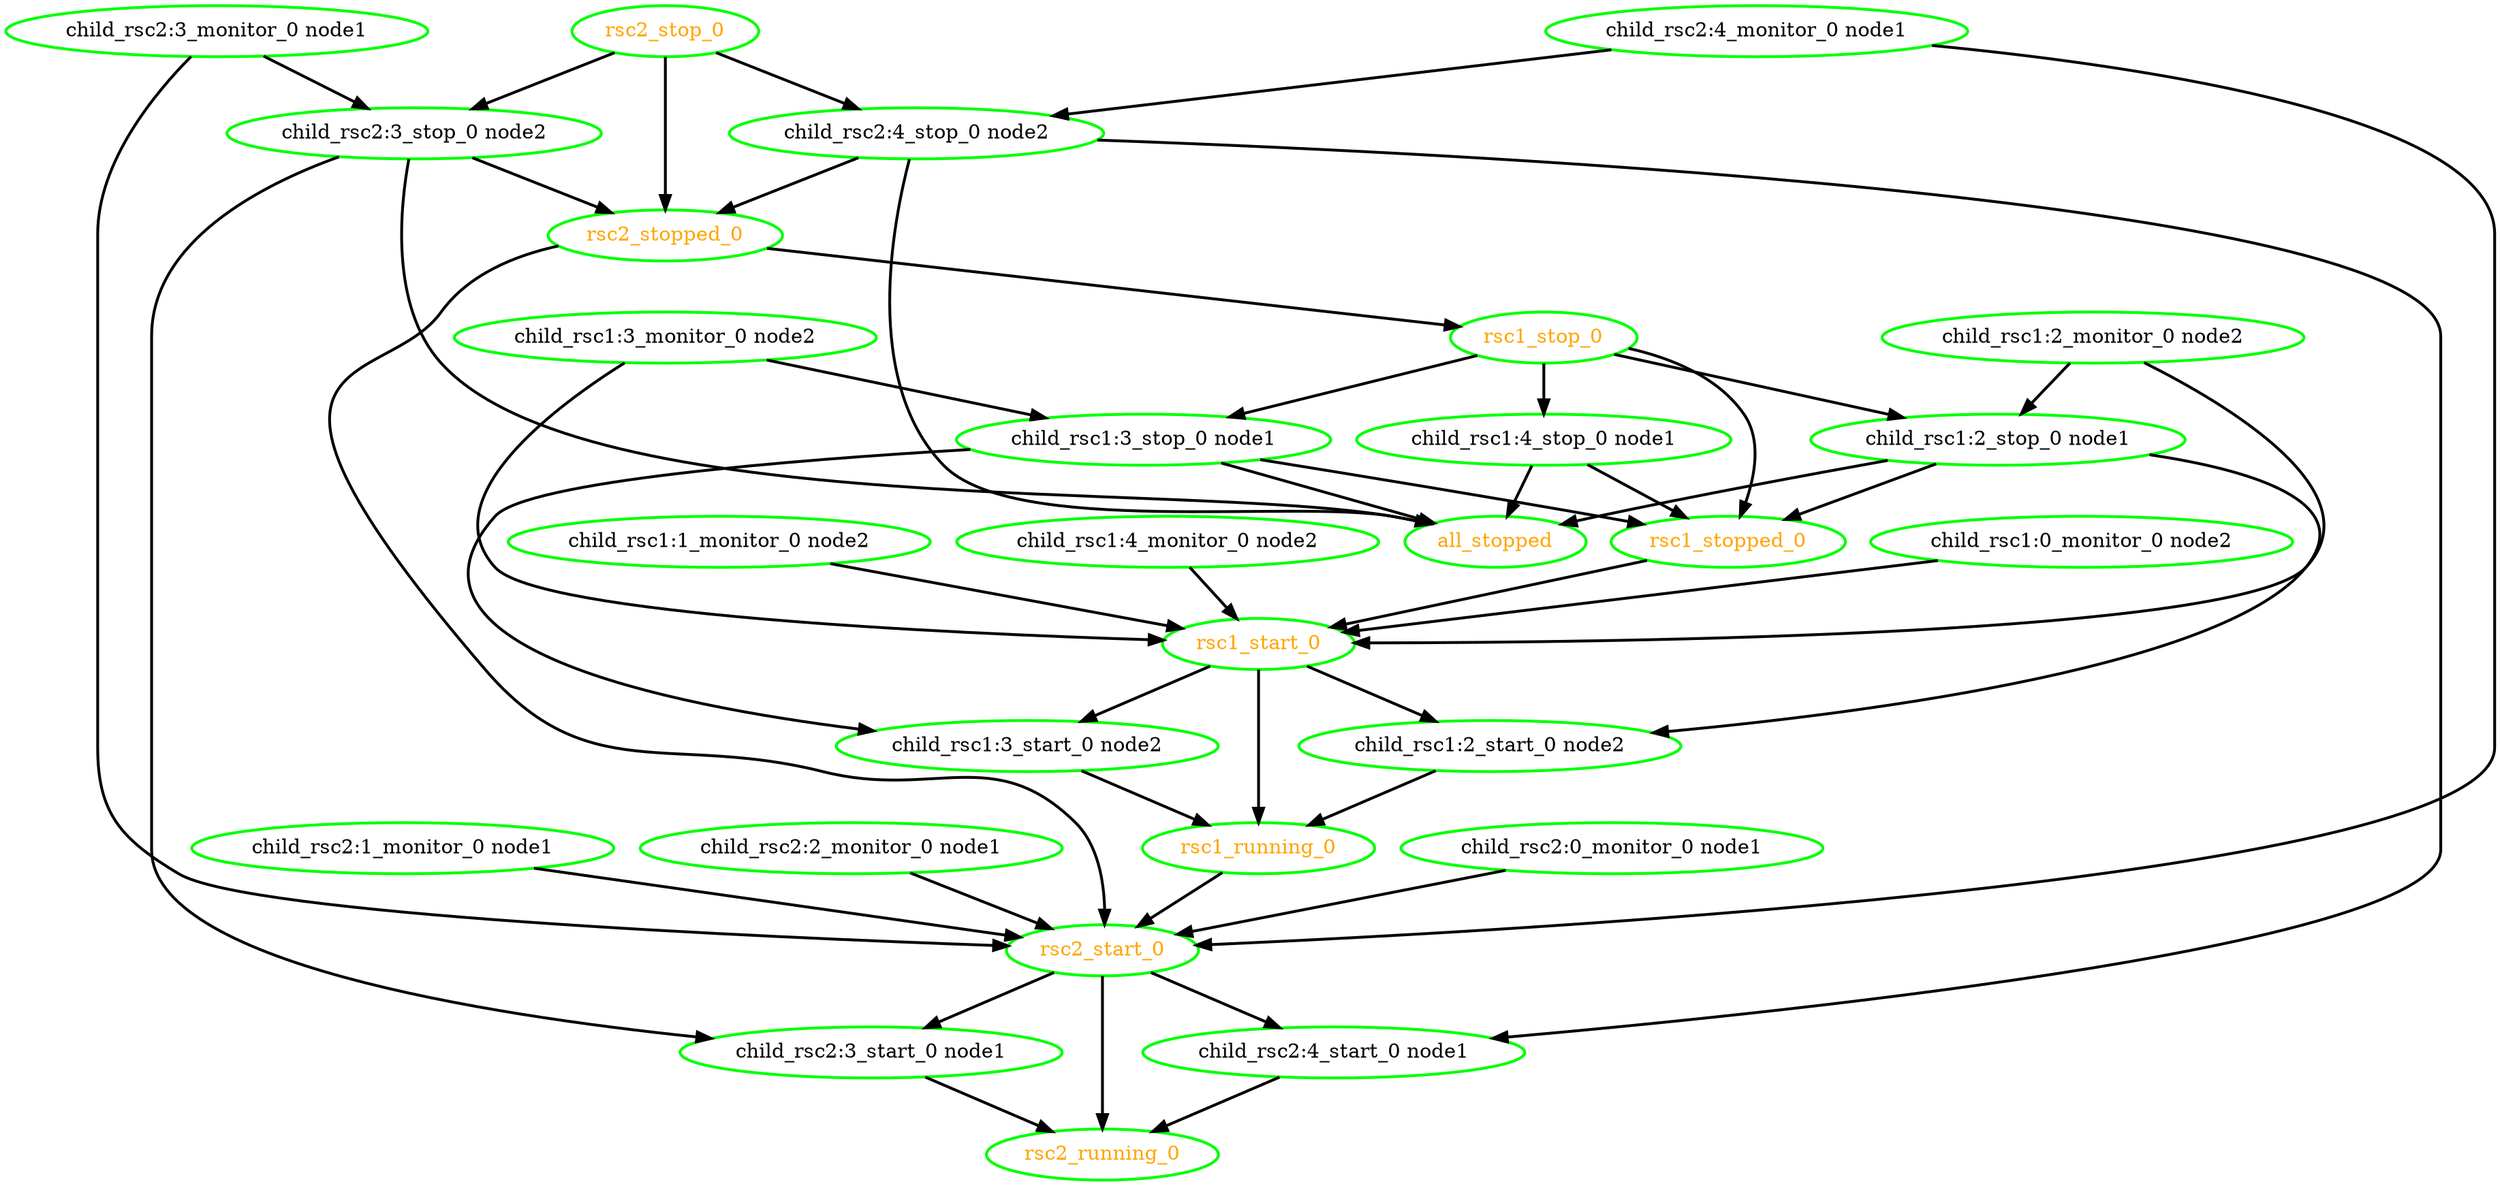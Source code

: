  digraph "g" {
"all_stopped" [ style=bold color="green" fontcolor="orange" ]
"child_rsc1:0_monitor_0 node2" -> "rsc1_start_0" [ style = bold]
"child_rsc1:0_monitor_0 node2" [ style=bold color="green" fontcolor="black" ]
"child_rsc1:1_monitor_0 node2" -> "rsc1_start_0" [ style = bold]
"child_rsc1:1_monitor_0 node2" [ style=bold color="green" fontcolor="black" ]
"child_rsc1:2_monitor_0 node2" -> "child_rsc1:2_stop_0 node1" [ style = bold]
"child_rsc1:2_monitor_0 node2" -> "rsc1_start_0" [ style = bold]
"child_rsc1:2_monitor_0 node2" [ style=bold color="green" fontcolor="black" ]
"child_rsc1:2_start_0 node2" -> "rsc1_running_0" [ style = bold]
"child_rsc1:2_start_0 node2" [ style=bold color="green" fontcolor="black" ]
"child_rsc1:2_stop_0 node1" -> "all_stopped" [ style = bold]
"child_rsc1:2_stop_0 node1" -> "child_rsc1:2_start_0 node2" [ style = bold]
"child_rsc1:2_stop_0 node1" -> "rsc1_stopped_0" [ style = bold]
"child_rsc1:2_stop_0 node1" [ style=bold color="green" fontcolor="black" ]
"child_rsc1:3_monitor_0 node2" -> "child_rsc1:3_stop_0 node1" [ style = bold]
"child_rsc1:3_monitor_0 node2" -> "rsc1_start_0" [ style = bold]
"child_rsc1:3_monitor_0 node2" [ style=bold color="green" fontcolor="black" ]
"child_rsc1:3_start_0 node2" -> "rsc1_running_0" [ style = bold]
"child_rsc1:3_start_0 node2" [ style=bold color="green" fontcolor="black" ]
"child_rsc1:3_stop_0 node1" -> "all_stopped" [ style = bold]
"child_rsc1:3_stop_0 node1" -> "child_rsc1:3_start_0 node2" [ style = bold]
"child_rsc1:3_stop_0 node1" -> "rsc1_stopped_0" [ style = bold]
"child_rsc1:3_stop_0 node1" [ style=bold color="green" fontcolor="black" ]
"child_rsc1:4_monitor_0 node2" -> "rsc1_start_0" [ style = bold]
"child_rsc1:4_monitor_0 node2" [ style=bold color="green" fontcolor="black" ]
"child_rsc1:4_stop_0 node1" -> "all_stopped" [ style = bold]
"child_rsc1:4_stop_0 node1" -> "rsc1_stopped_0" [ style = bold]
"child_rsc1:4_stop_0 node1" [ style=bold color="green" fontcolor="black" ]
"child_rsc2:0_monitor_0 node1" -> "rsc2_start_0" [ style = bold]
"child_rsc2:0_monitor_0 node1" [ style=bold color="green" fontcolor="black" ]
"child_rsc2:1_monitor_0 node1" -> "rsc2_start_0" [ style = bold]
"child_rsc2:1_monitor_0 node1" [ style=bold color="green" fontcolor="black" ]
"child_rsc2:2_monitor_0 node1" -> "rsc2_start_0" [ style = bold]
"child_rsc2:2_monitor_0 node1" [ style=bold color="green" fontcolor="black" ]
"child_rsc2:3_monitor_0 node1" -> "child_rsc2:3_stop_0 node2" [ style = bold]
"child_rsc2:3_monitor_0 node1" -> "rsc2_start_0" [ style = bold]
"child_rsc2:3_monitor_0 node1" [ style=bold color="green" fontcolor="black" ]
"child_rsc2:3_start_0 node1" -> "rsc2_running_0" [ style = bold]
"child_rsc2:3_start_0 node1" [ style=bold color="green" fontcolor="black" ]
"child_rsc2:3_stop_0 node2" -> "all_stopped" [ style = bold]
"child_rsc2:3_stop_0 node2" -> "child_rsc2:3_start_0 node1" [ style = bold]
"child_rsc2:3_stop_0 node2" -> "rsc2_stopped_0" [ style = bold]
"child_rsc2:3_stop_0 node2" [ style=bold color="green" fontcolor="black" ]
"child_rsc2:4_monitor_0 node1" -> "child_rsc2:4_stop_0 node2" [ style = bold]
"child_rsc2:4_monitor_0 node1" -> "rsc2_start_0" [ style = bold]
"child_rsc2:4_monitor_0 node1" [ style=bold color="green" fontcolor="black" ]
"child_rsc2:4_start_0 node1" -> "rsc2_running_0" [ style = bold]
"child_rsc2:4_start_0 node1" [ style=bold color="green" fontcolor="black" ]
"child_rsc2:4_stop_0 node2" -> "all_stopped" [ style = bold]
"child_rsc2:4_stop_0 node2" -> "child_rsc2:4_start_0 node1" [ style = bold]
"child_rsc2:4_stop_0 node2" -> "rsc2_stopped_0" [ style = bold]
"child_rsc2:4_stop_0 node2" [ style=bold color="green" fontcolor="black" ]
"rsc1_running_0" -> "rsc2_start_0" [ style = bold]
"rsc1_running_0" [ style=bold color="green" fontcolor="orange" ]
"rsc1_start_0" -> "child_rsc1:2_start_0 node2" [ style = bold]
"rsc1_start_0" -> "child_rsc1:3_start_0 node2" [ style = bold]
"rsc1_start_0" -> "rsc1_running_0" [ style = bold]
"rsc1_start_0" [ style=bold color="green" fontcolor="orange" ]
"rsc1_stop_0" -> "child_rsc1:2_stop_0 node1" [ style = bold]
"rsc1_stop_0" -> "child_rsc1:3_stop_0 node1" [ style = bold]
"rsc1_stop_0" -> "child_rsc1:4_stop_0 node1" [ style = bold]
"rsc1_stop_0" -> "rsc1_stopped_0" [ style = bold]
"rsc1_stop_0" [ style=bold color="green" fontcolor="orange" ]
"rsc1_stopped_0" -> "rsc1_start_0" [ style = bold]
"rsc1_stopped_0" [ style=bold color="green" fontcolor="orange" ]
"rsc2_running_0" [ style=bold color="green" fontcolor="orange" ]
"rsc2_start_0" -> "child_rsc2:3_start_0 node1" [ style = bold]
"rsc2_start_0" -> "child_rsc2:4_start_0 node1" [ style = bold]
"rsc2_start_0" -> "rsc2_running_0" [ style = bold]
"rsc2_start_0" [ style=bold color="green" fontcolor="orange" ]
"rsc2_stop_0" -> "child_rsc2:3_stop_0 node2" [ style = bold]
"rsc2_stop_0" -> "child_rsc2:4_stop_0 node2" [ style = bold]
"rsc2_stop_0" -> "rsc2_stopped_0" [ style = bold]
"rsc2_stop_0" [ style=bold color="green" fontcolor="orange" ]
"rsc2_stopped_0" -> "rsc1_stop_0" [ style = bold]
"rsc2_stopped_0" -> "rsc2_start_0" [ style = bold]
"rsc2_stopped_0" [ style=bold color="green" fontcolor="orange" ]
}
